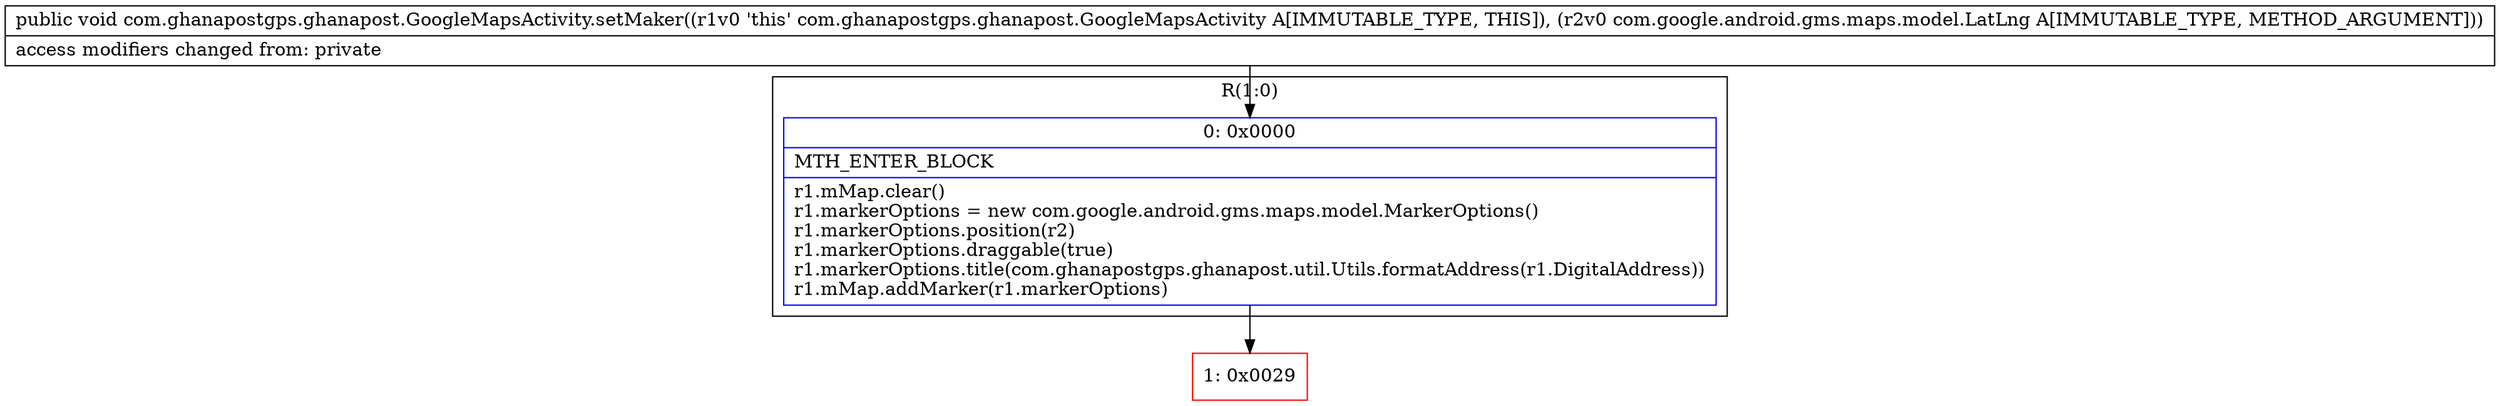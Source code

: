 digraph "CFG forcom.ghanapostgps.ghanapost.GoogleMapsActivity.setMaker(Lcom\/google\/android\/gms\/maps\/model\/LatLng;)V" {
subgraph cluster_Region_856862548 {
label = "R(1:0)";
node [shape=record,color=blue];
Node_0 [shape=record,label="{0\:\ 0x0000|MTH_ENTER_BLOCK\l|r1.mMap.clear()\lr1.markerOptions = new com.google.android.gms.maps.model.MarkerOptions()\lr1.markerOptions.position(r2)\lr1.markerOptions.draggable(true)\lr1.markerOptions.title(com.ghanapostgps.ghanapost.util.Utils.formatAddress(r1.DigitalAddress))\lr1.mMap.addMarker(r1.markerOptions)\l}"];
}
Node_1 [shape=record,color=red,label="{1\:\ 0x0029}"];
MethodNode[shape=record,label="{public void com.ghanapostgps.ghanapost.GoogleMapsActivity.setMaker((r1v0 'this' com.ghanapostgps.ghanapost.GoogleMapsActivity A[IMMUTABLE_TYPE, THIS]), (r2v0 com.google.android.gms.maps.model.LatLng A[IMMUTABLE_TYPE, METHOD_ARGUMENT]))  | access modifiers changed from: private\l}"];
MethodNode -> Node_0;
Node_0 -> Node_1;
}

